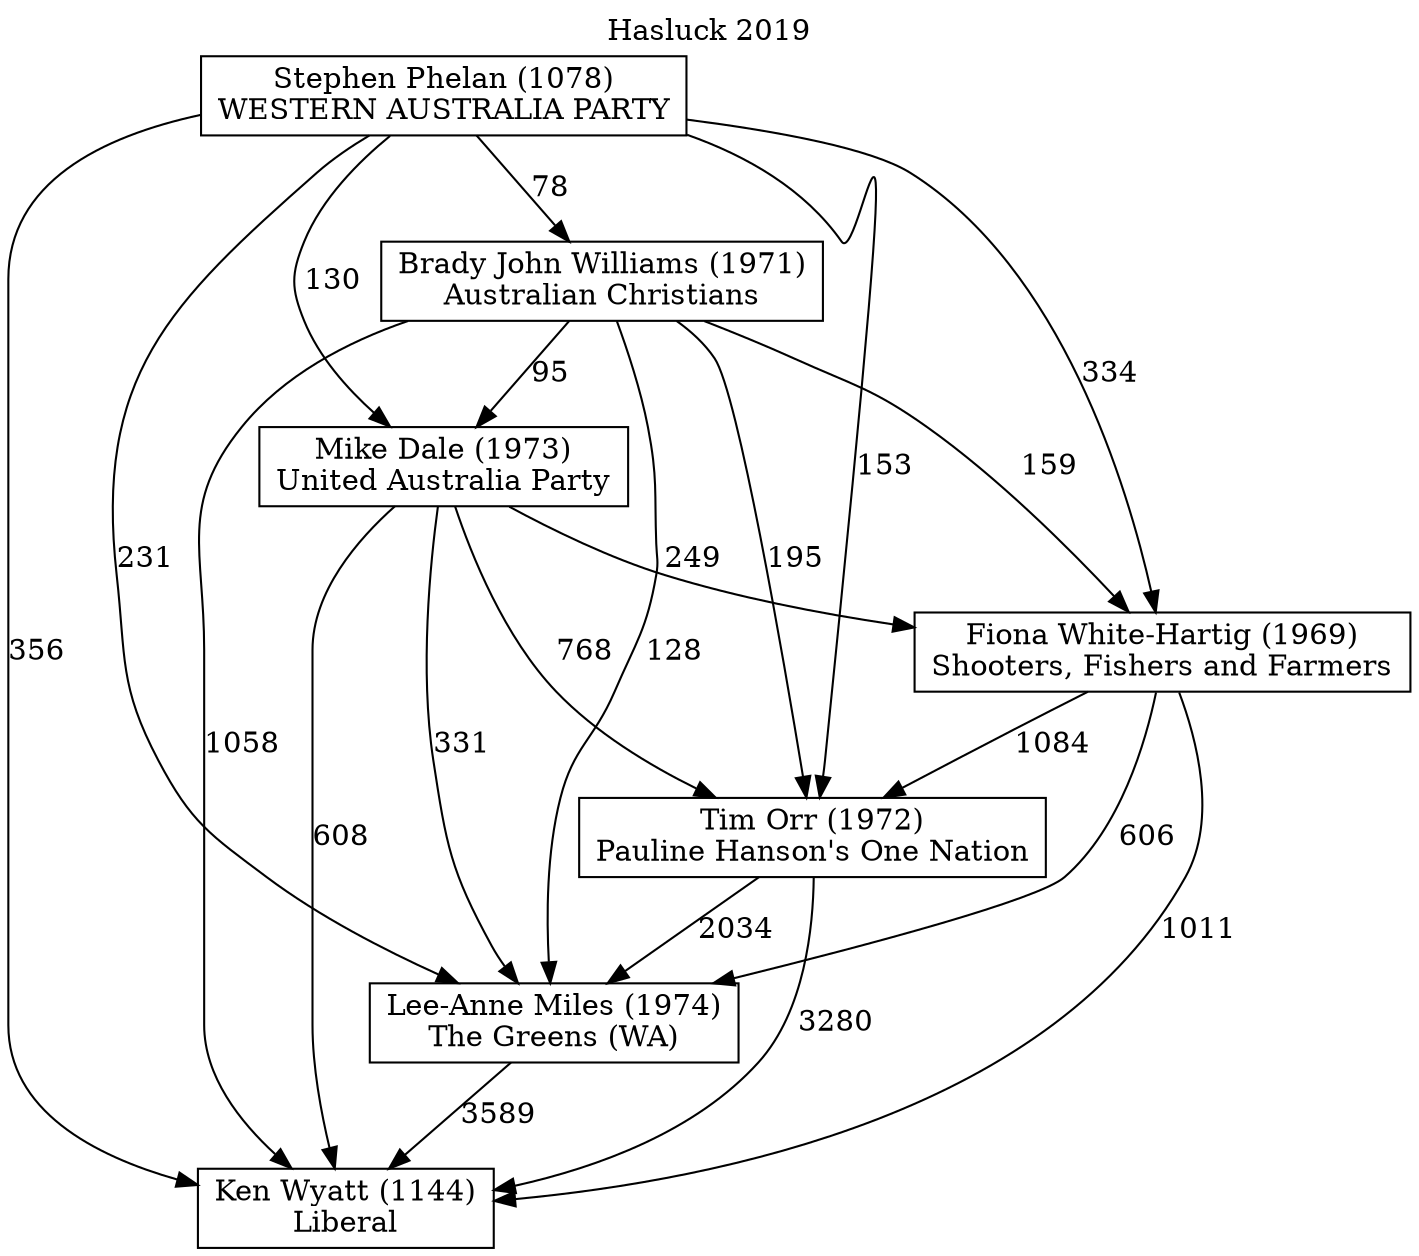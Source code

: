 // House preference flow
digraph "Ken Wyatt (1144)_Hasluck_2019" {
	graph [label="Hasluck 2019" labelloc=t mclimit=10]
	node [shape=box]
	"Ken Wyatt (1144)" [label="Ken Wyatt (1144)
Liberal"]
	"Lee-Anne Miles (1974)" [label="Lee-Anne Miles (1974)
The Greens (WA)"]
	"Tim Orr (1972)" [label="Tim Orr (1972)
Pauline Hanson's One Nation"]
	"Fiona White-Hartig (1969)" [label="Fiona White-Hartig (1969)
Shooters, Fishers and Farmers"]
	"Mike Dale (1973)" [label="Mike Dale (1973)
United Australia Party"]
	"Brady John Williams (1971)" [label="Brady John Williams (1971)
Australian Christians"]
	"Stephen Phelan (1078)" [label="Stephen Phelan (1078)
WESTERN AUSTRALIA PARTY"]
	"Lee-Anne Miles (1974)" -> "Ken Wyatt (1144)" [label=3589]
	"Tim Orr (1972)" -> "Lee-Anne Miles (1974)" [label=2034]
	"Fiona White-Hartig (1969)" -> "Tim Orr (1972)" [label=1084]
	"Mike Dale (1973)" -> "Fiona White-Hartig (1969)" [label=249]
	"Brady John Williams (1971)" -> "Mike Dale (1973)" [label=95]
	"Stephen Phelan (1078)" -> "Brady John Williams (1971)" [label=78]
	"Tim Orr (1972)" -> "Ken Wyatt (1144)" [label=3280]
	"Fiona White-Hartig (1969)" -> "Ken Wyatt (1144)" [label=1011]
	"Mike Dale (1973)" -> "Ken Wyatt (1144)" [label=608]
	"Brady John Williams (1971)" -> "Ken Wyatt (1144)" [label=1058]
	"Stephen Phelan (1078)" -> "Ken Wyatt (1144)" [label=356]
	"Stephen Phelan (1078)" -> "Mike Dale (1973)" [label=130]
	"Brady John Williams (1971)" -> "Fiona White-Hartig (1969)" [label=159]
	"Stephen Phelan (1078)" -> "Fiona White-Hartig (1969)" [label=334]
	"Mike Dale (1973)" -> "Tim Orr (1972)" [label=768]
	"Brady John Williams (1971)" -> "Tim Orr (1972)" [label=195]
	"Stephen Phelan (1078)" -> "Tim Orr (1972)" [label=153]
	"Fiona White-Hartig (1969)" -> "Lee-Anne Miles (1974)" [label=606]
	"Mike Dale (1973)" -> "Lee-Anne Miles (1974)" [label=331]
	"Brady John Williams (1971)" -> "Lee-Anne Miles (1974)" [label=128]
	"Stephen Phelan (1078)" -> "Lee-Anne Miles (1974)" [label=231]
}
